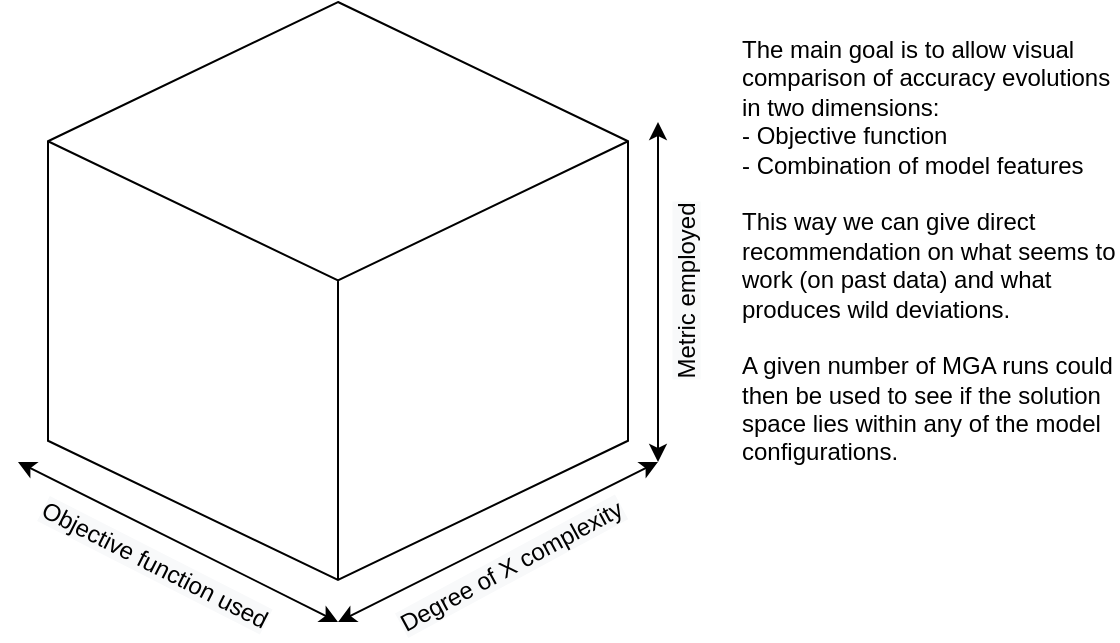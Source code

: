 <mxfile version="20.3.0" type="device"><diagram id="kBcST4SeszJydV4XCMHO" name="Page-1"><mxGraphModel dx="1426" dy="792" grid="1" gridSize="10" guides="1" tooltips="1" connect="1" arrows="1" fold="1" page="1" pageScale="1" pageWidth="827" pageHeight="1169" math="0" shadow="0"><root><mxCell id="0"/><mxCell id="1" parent="0"/><mxCell id="lNpL6szE_3Svxs0o3ReJ-2" value="" style="html=1;whiteSpace=wrap;shape=isoCube2;backgroundOutline=1;isoAngle=15;fillColor=none;" vertex="1" parent="1"><mxGeometry x="95" y="70" width="290" height="289" as="geometry"/></mxCell><mxCell id="lNpL6szE_3Svxs0o3ReJ-10" value="" style="endArrow=classic;startArrow=classic;html=1;rounded=0;" edge="1" parent="1"><mxGeometry width="50" height="50" relative="1" as="geometry"><mxPoint x="240" y="380" as="sourcePoint"/><mxPoint x="80" y="300" as="targetPoint"/></mxGeometry></mxCell><mxCell id="lNpL6szE_3Svxs0o3ReJ-18" value="&lt;span style=&quot;font-size: 12px; background-color: rgb(248, 249, 250);&quot;&gt;Objective function used&lt;/span&gt;" style="edgeLabel;html=1;align=center;verticalAlign=top;resizable=0;points=[];labelPosition=center;verticalLabelPosition=bottom;rotation=27;" vertex="1" connectable="0" parent="lNpL6szE_3Svxs0o3ReJ-10"><mxGeometry x="0.065" y="2" relative="1" as="geometry"><mxPoint as="offset"/></mxGeometry></mxCell><mxCell id="lNpL6szE_3Svxs0o3ReJ-11" value="" style="endArrow=classic;startArrow=classic;html=1;rounded=0;" edge="1" parent="1"><mxGeometry width="50" height="50" relative="1" as="geometry"><mxPoint x="400" y="300" as="sourcePoint"/><mxPoint x="240" y="380" as="targetPoint"/></mxGeometry></mxCell><mxCell id="lNpL6szE_3Svxs0o3ReJ-17" value="&lt;span style=&quot;font-size: 12px; background-color: rgb(248, 249, 250);&quot;&gt;Degree of X complexity&lt;/span&gt;" style="edgeLabel;html=1;align=center;verticalAlign=top;resizable=0;points=[];textDirection=rtl;labelPosition=center;verticalLabelPosition=bottom;rotation=-28.4;" vertex="1" connectable="0" parent="lNpL6szE_3Svxs0o3ReJ-11"><mxGeometry relative="1" as="geometry"><mxPoint as="offset"/></mxGeometry></mxCell><mxCell id="lNpL6szE_3Svxs0o3ReJ-13" value="" style="endArrow=classic;startArrow=classic;html=1;rounded=0;labelPosition=center;verticalLabelPosition=bottom;align=center;verticalAlign=top;" edge="1" parent="1"><mxGeometry x="-0.333" y="-80" width="50" height="50" relative="1" as="geometry"><mxPoint x="400" y="300" as="sourcePoint"/><mxPoint x="400" y="130" as="targetPoint"/><mxPoint as="offset"/></mxGeometry></mxCell><mxCell id="lNpL6szE_3Svxs0o3ReJ-19" value="&lt;span style=&quot;font-size: 12px; background-color: rgb(248, 249, 250);&quot;&gt;Metric employed&lt;br&gt;&lt;/span&gt;" style="edgeLabel;html=1;align=center;verticalAlign=top;resizable=0;points=[];rotation=-90;labelPosition=center;verticalLabelPosition=bottom;" vertex="1" connectable="0" parent="lNpL6szE_3Svxs0o3ReJ-13"><mxGeometry relative="1" as="geometry"><mxPoint as="offset"/></mxGeometry></mxCell><mxCell id="lNpL6szE_3Svxs0o3ReJ-20" value="The main goal is to allow visual comparison of accuracy evolutions in two dimensions:&lt;br&gt;- Objective function&lt;br&gt;- Combination of model features&lt;br&gt;&lt;br&gt;This way we can give direct recommendation on what seems to work (on past data) and what produces wild deviations.&lt;br&gt;&lt;br&gt;A given number of MGA runs could then be used to see if the solution space lies within any of the model configurations." style="text;html=1;strokeColor=none;fillColor=none;align=left;verticalAlign=top;whiteSpace=wrap;rounded=0;" vertex="1" parent="1"><mxGeometry x="440" y="80" width="190" height="290" as="geometry"/></mxCell></root></mxGraphModel></diagram></mxfile>